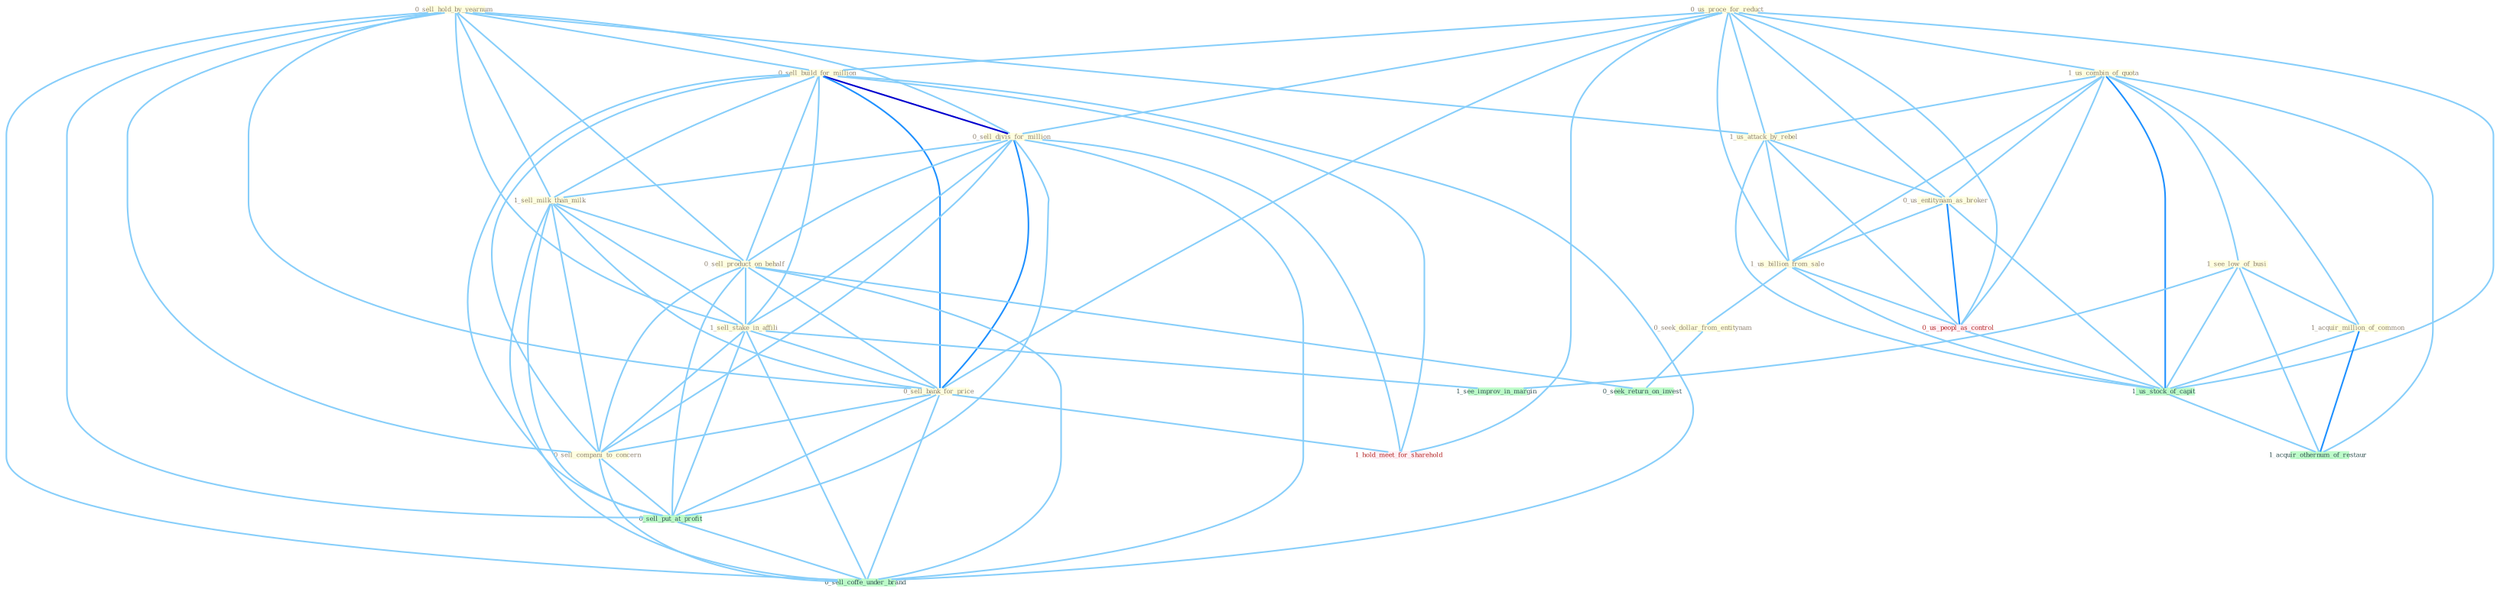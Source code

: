Graph G{ 
    node
    [shape=polygon,style=filled,width=.5,height=.06,color="#BDFCC9",fixedsize=true,fontsize=4,
    fontcolor="#2f4f4f"];
    {node
    [color="#ffffe0", fontcolor="#8b7d6b"] "0_sell_hold_by_yearnum " "0_us_proce_for_reduct " "0_sell_build_for_million " "0_sell_divis_for_million " "1_us_combin_of_quota " "1_us_attack_by_rebel " "1_sell_milk_than_milk " "0_us_entitynam_as_broker " "1_us_billion_from_sale " "0_sell_product_on_behalf " "1_see_low_of_busi " "1_acquir_million_of_common " "1_sell_stake_in_affili " "0_sell_bank_for_price " "0_seek_dollar_from_entitynam " "0_sell_compani_to_concern "}
{node [color="#fff0f5", fontcolor="#b22222"] "0_us_peopl_as_control " "1_hold_meet_for_sharehold "}
edge [color="#B0E2FF"];

	"0_sell_hold_by_yearnum " -- "0_sell_build_for_million " [w="1", color="#87cefa" ];
	"0_sell_hold_by_yearnum " -- "0_sell_divis_for_million " [w="1", color="#87cefa" ];
	"0_sell_hold_by_yearnum " -- "1_us_attack_by_rebel " [w="1", color="#87cefa" ];
	"0_sell_hold_by_yearnum " -- "1_sell_milk_than_milk " [w="1", color="#87cefa" ];
	"0_sell_hold_by_yearnum " -- "0_sell_product_on_behalf " [w="1", color="#87cefa" ];
	"0_sell_hold_by_yearnum " -- "1_sell_stake_in_affili " [w="1", color="#87cefa" ];
	"0_sell_hold_by_yearnum " -- "0_sell_bank_for_price " [w="1", color="#87cefa" ];
	"0_sell_hold_by_yearnum " -- "0_sell_compani_to_concern " [w="1", color="#87cefa" ];
	"0_sell_hold_by_yearnum " -- "0_sell_put_at_profit " [w="1", color="#87cefa" ];
	"0_sell_hold_by_yearnum " -- "0_sell_coffe_under_brand " [w="1", color="#87cefa" ];
	"0_us_proce_for_reduct " -- "0_sell_build_for_million " [w="1", color="#87cefa" ];
	"0_us_proce_for_reduct " -- "0_sell_divis_for_million " [w="1", color="#87cefa" ];
	"0_us_proce_for_reduct " -- "1_us_combin_of_quota " [w="1", color="#87cefa" ];
	"0_us_proce_for_reduct " -- "1_us_attack_by_rebel " [w="1", color="#87cefa" ];
	"0_us_proce_for_reduct " -- "0_us_entitynam_as_broker " [w="1", color="#87cefa" ];
	"0_us_proce_for_reduct " -- "1_us_billion_from_sale " [w="1", color="#87cefa" ];
	"0_us_proce_for_reduct " -- "0_sell_bank_for_price " [w="1", color="#87cefa" ];
	"0_us_proce_for_reduct " -- "0_us_peopl_as_control " [w="1", color="#87cefa" ];
	"0_us_proce_for_reduct " -- "1_us_stock_of_capit " [w="1", color="#87cefa" ];
	"0_us_proce_for_reduct " -- "1_hold_meet_for_sharehold " [w="1", color="#87cefa" ];
	"0_sell_build_for_million " -- "0_sell_divis_for_million " [w="3", color="#0000cd" , len=0.6];
	"0_sell_build_for_million " -- "1_sell_milk_than_milk " [w="1", color="#87cefa" ];
	"0_sell_build_for_million " -- "0_sell_product_on_behalf " [w="1", color="#87cefa" ];
	"0_sell_build_for_million " -- "1_sell_stake_in_affili " [w="1", color="#87cefa" ];
	"0_sell_build_for_million " -- "0_sell_bank_for_price " [w="2", color="#1e90ff" , len=0.8];
	"0_sell_build_for_million " -- "0_sell_compani_to_concern " [w="1", color="#87cefa" ];
	"0_sell_build_for_million " -- "0_sell_put_at_profit " [w="1", color="#87cefa" ];
	"0_sell_build_for_million " -- "0_sell_coffe_under_brand " [w="1", color="#87cefa" ];
	"0_sell_build_for_million " -- "1_hold_meet_for_sharehold " [w="1", color="#87cefa" ];
	"0_sell_divis_for_million " -- "1_sell_milk_than_milk " [w="1", color="#87cefa" ];
	"0_sell_divis_for_million " -- "0_sell_product_on_behalf " [w="1", color="#87cefa" ];
	"0_sell_divis_for_million " -- "1_sell_stake_in_affili " [w="1", color="#87cefa" ];
	"0_sell_divis_for_million " -- "0_sell_bank_for_price " [w="2", color="#1e90ff" , len=0.8];
	"0_sell_divis_for_million " -- "0_sell_compani_to_concern " [w="1", color="#87cefa" ];
	"0_sell_divis_for_million " -- "0_sell_put_at_profit " [w="1", color="#87cefa" ];
	"0_sell_divis_for_million " -- "0_sell_coffe_under_brand " [w="1", color="#87cefa" ];
	"0_sell_divis_for_million " -- "1_hold_meet_for_sharehold " [w="1", color="#87cefa" ];
	"1_us_combin_of_quota " -- "1_us_attack_by_rebel " [w="1", color="#87cefa" ];
	"1_us_combin_of_quota " -- "0_us_entitynam_as_broker " [w="1", color="#87cefa" ];
	"1_us_combin_of_quota " -- "1_us_billion_from_sale " [w="1", color="#87cefa" ];
	"1_us_combin_of_quota " -- "1_see_low_of_busi " [w="1", color="#87cefa" ];
	"1_us_combin_of_quota " -- "1_acquir_million_of_common " [w="1", color="#87cefa" ];
	"1_us_combin_of_quota " -- "0_us_peopl_as_control " [w="1", color="#87cefa" ];
	"1_us_combin_of_quota " -- "1_us_stock_of_capit " [w="2", color="#1e90ff" , len=0.8];
	"1_us_combin_of_quota " -- "1_acquir_othernum_of_restaur " [w="1", color="#87cefa" ];
	"1_us_attack_by_rebel " -- "0_us_entitynam_as_broker " [w="1", color="#87cefa" ];
	"1_us_attack_by_rebel " -- "1_us_billion_from_sale " [w="1", color="#87cefa" ];
	"1_us_attack_by_rebel " -- "0_us_peopl_as_control " [w="1", color="#87cefa" ];
	"1_us_attack_by_rebel " -- "1_us_stock_of_capit " [w="1", color="#87cefa" ];
	"1_sell_milk_than_milk " -- "0_sell_product_on_behalf " [w="1", color="#87cefa" ];
	"1_sell_milk_than_milk " -- "1_sell_stake_in_affili " [w="1", color="#87cefa" ];
	"1_sell_milk_than_milk " -- "0_sell_bank_for_price " [w="1", color="#87cefa" ];
	"1_sell_milk_than_milk " -- "0_sell_compani_to_concern " [w="1", color="#87cefa" ];
	"1_sell_milk_than_milk " -- "0_sell_put_at_profit " [w="1", color="#87cefa" ];
	"1_sell_milk_than_milk " -- "0_sell_coffe_under_brand " [w="1", color="#87cefa" ];
	"0_us_entitynam_as_broker " -- "1_us_billion_from_sale " [w="1", color="#87cefa" ];
	"0_us_entitynam_as_broker " -- "0_us_peopl_as_control " [w="2", color="#1e90ff" , len=0.8];
	"0_us_entitynam_as_broker " -- "1_us_stock_of_capit " [w="1", color="#87cefa" ];
	"1_us_billion_from_sale " -- "0_seek_dollar_from_entitynam " [w="1", color="#87cefa" ];
	"1_us_billion_from_sale " -- "0_us_peopl_as_control " [w="1", color="#87cefa" ];
	"1_us_billion_from_sale " -- "1_us_stock_of_capit " [w="1", color="#87cefa" ];
	"0_sell_product_on_behalf " -- "1_sell_stake_in_affili " [w="1", color="#87cefa" ];
	"0_sell_product_on_behalf " -- "0_sell_bank_for_price " [w="1", color="#87cefa" ];
	"0_sell_product_on_behalf " -- "0_sell_compani_to_concern " [w="1", color="#87cefa" ];
	"0_sell_product_on_behalf " -- "0_sell_put_at_profit " [w="1", color="#87cefa" ];
	"0_sell_product_on_behalf " -- "0_seek_return_on_invest " [w="1", color="#87cefa" ];
	"0_sell_product_on_behalf " -- "0_sell_coffe_under_brand " [w="1", color="#87cefa" ];
	"1_see_low_of_busi " -- "1_acquir_million_of_common " [w="1", color="#87cefa" ];
	"1_see_low_of_busi " -- "1_us_stock_of_capit " [w="1", color="#87cefa" ];
	"1_see_low_of_busi " -- "1_see_improv_in_margin " [w="1", color="#87cefa" ];
	"1_see_low_of_busi " -- "1_acquir_othernum_of_restaur " [w="1", color="#87cefa" ];
	"1_acquir_million_of_common " -- "1_us_stock_of_capit " [w="1", color="#87cefa" ];
	"1_acquir_million_of_common " -- "1_acquir_othernum_of_restaur " [w="2", color="#1e90ff" , len=0.8];
	"1_sell_stake_in_affili " -- "0_sell_bank_for_price " [w="1", color="#87cefa" ];
	"1_sell_stake_in_affili " -- "0_sell_compani_to_concern " [w="1", color="#87cefa" ];
	"1_sell_stake_in_affili " -- "0_sell_put_at_profit " [w="1", color="#87cefa" ];
	"1_sell_stake_in_affili " -- "1_see_improv_in_margin " [w="1", color="#87cefa" ];
	"1_sell_stake_in_affili " -- "0_sell_coffe_under_brand " [w="1", color="#87cefa" ];
	"0_sell_bank_for_price " -- "0_sell_compani_to_concern " [w="1", color="#87cefa" ];
	"0_sell_bank_for_price " -- "0_sell_put_at_profit " [w="1", color="#87cefa" ];
	"0_sell_bank_for_price " -- "0_sell_coffe_under_brand " [w="1", color="#87cefa" ];
	"0_sell_bank_for_price " -- "1_hold_meet_for_sharehold " [w="1", color="#87cefa" ];
	"0_seek_dollar_from_entitynam " -- "0_seek_return_on_invest " [w="1", color="#87cefa" ];
	"0_sell_compani_to_concern " -- "0_sell_put_at_profit " [w="1", color="#87cefa" ];
	"0_sell_compani_to_concern " -- "0_sell_coffe_under_brand " [w="1", color="#87cefa" ];
	"0_us_peopl_as_control " -- "1_us_stock_of_capit " [w="1", color="#87cefa" ];
	"0_sell_put_at_profit " -- "0_sell_coffe_under_brand " [w="1", color="#87cefa" ];
	"1_us_stock_of_capit " -- "1_acquir_othernum_of_restaur " [w="1", color="#87cefa" ];
}